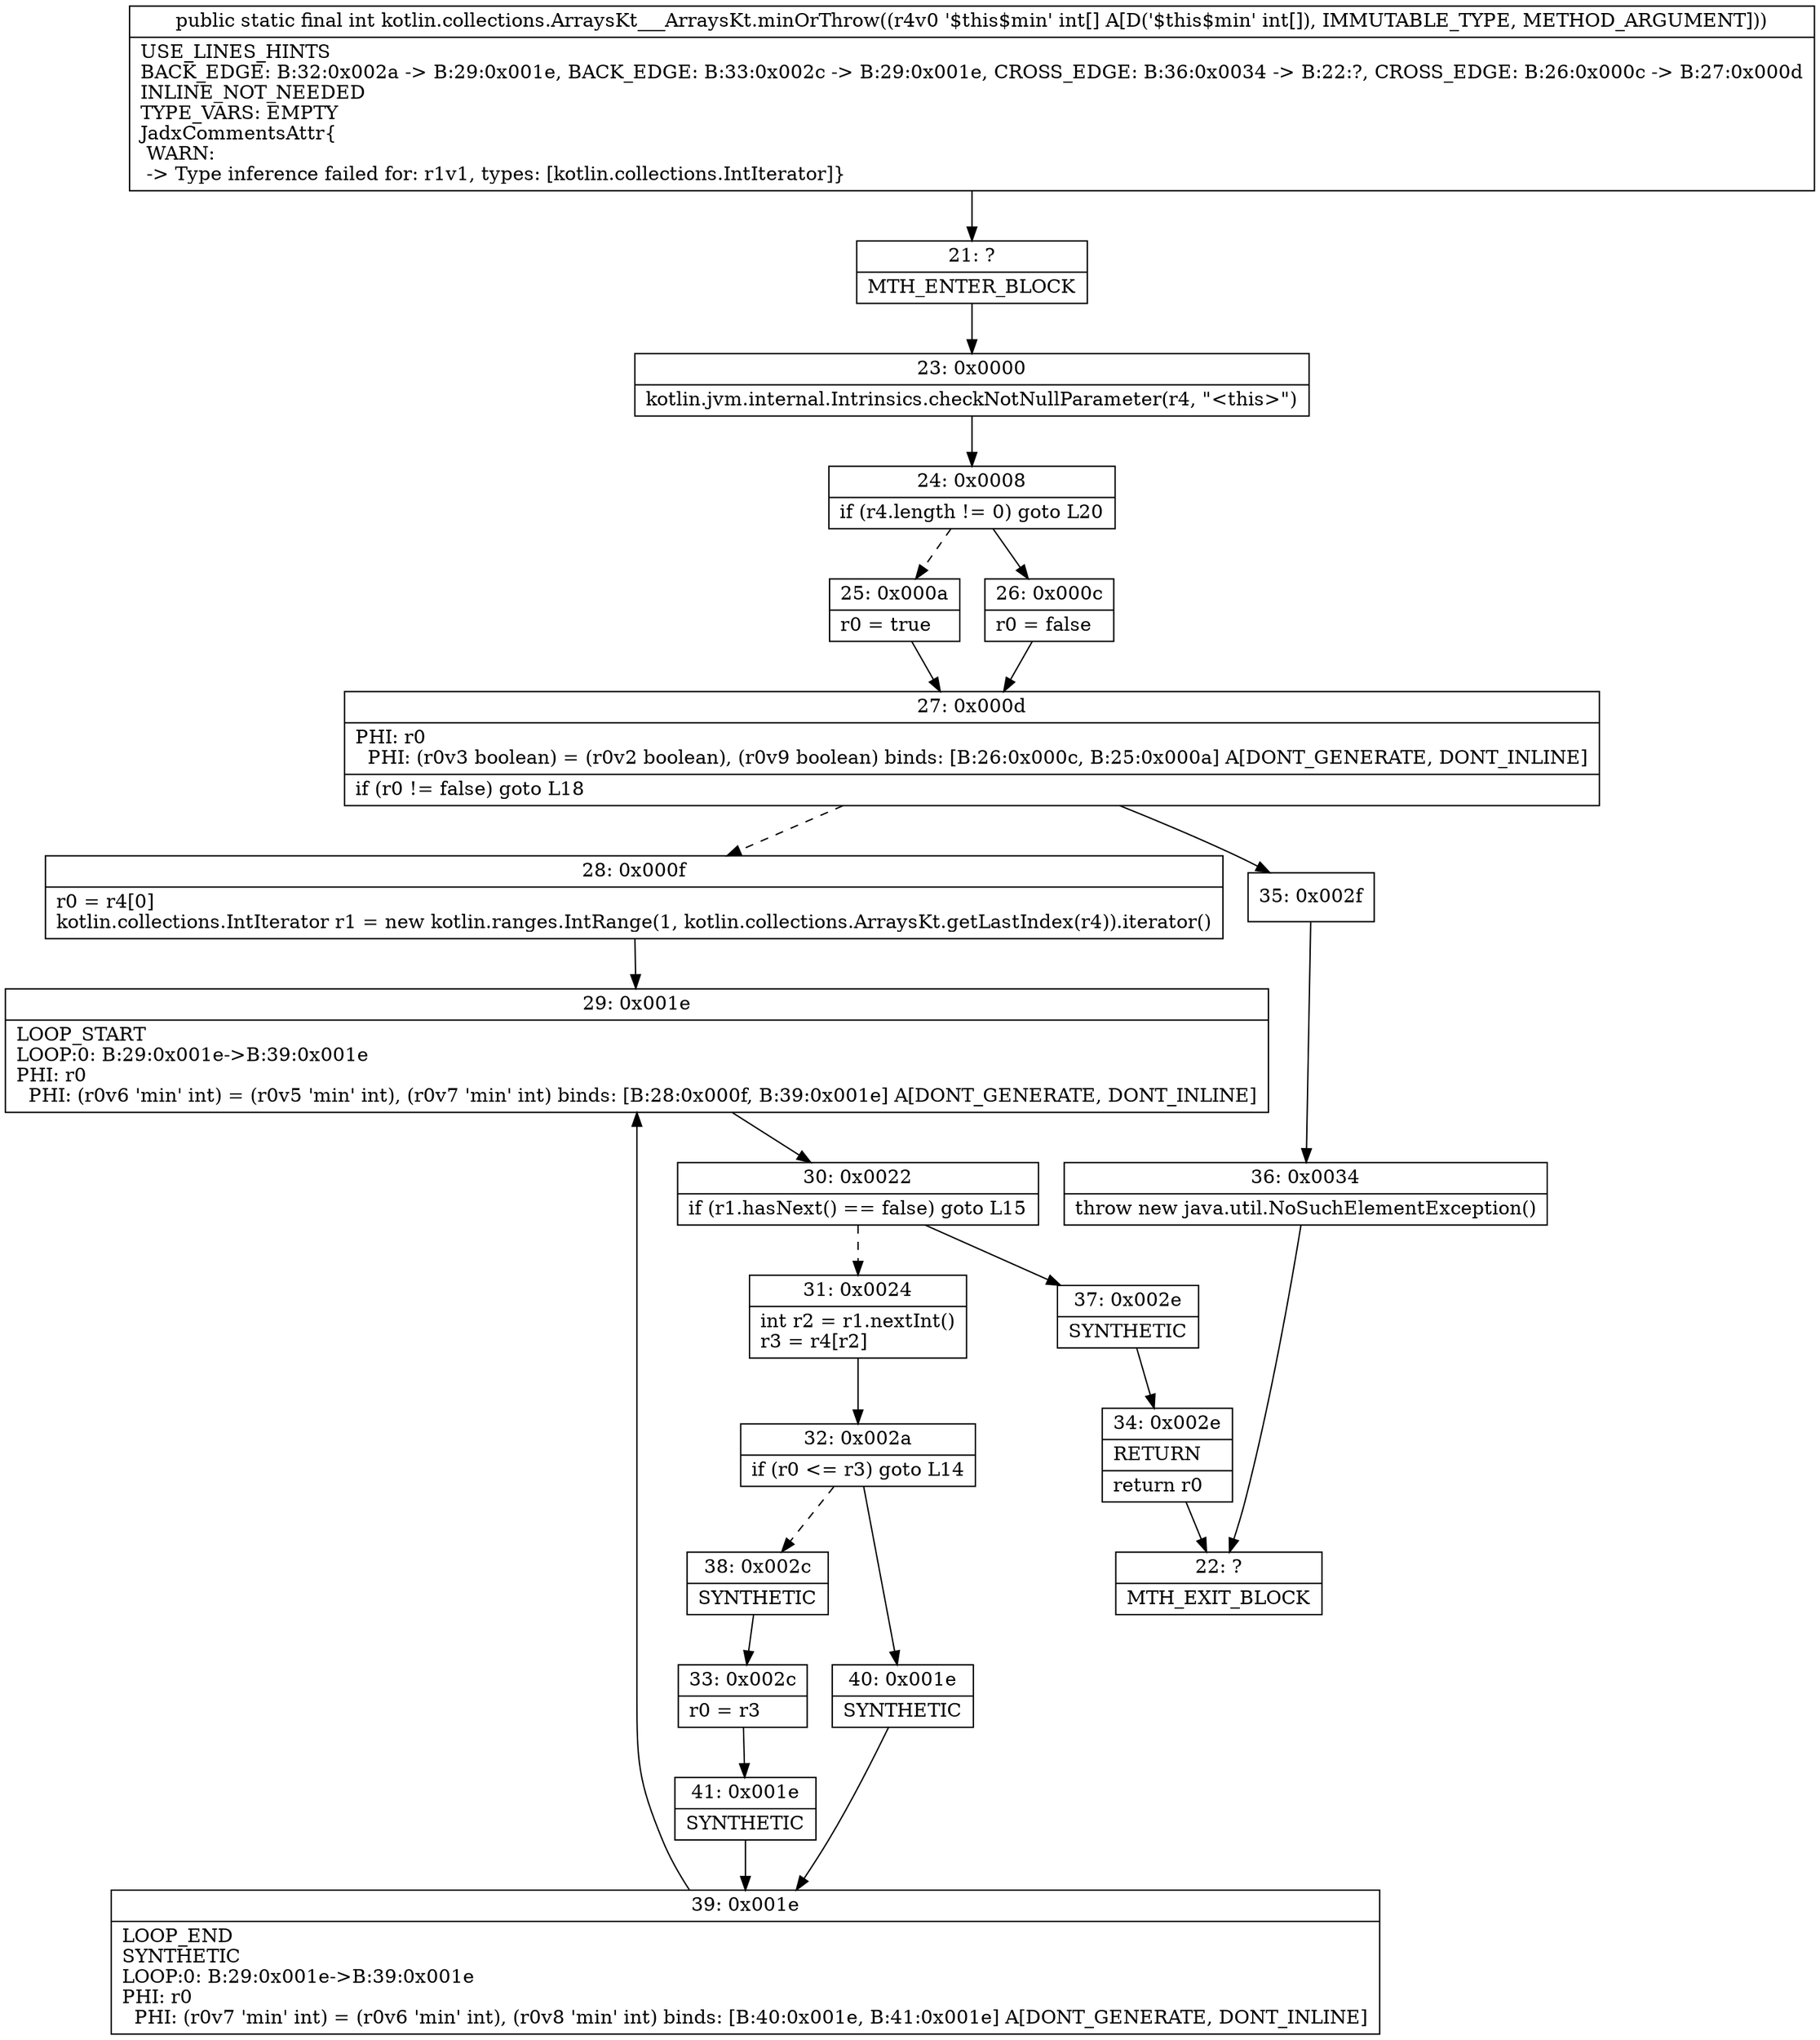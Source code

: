 digraph "CFG forkotlin.collections.ArraysKt___ArraysKt.minOrThrow([I)I" {
Node_21 [shape=record,label="{21\:\ ?|MTH_ENTER_BLOCK\l}"];
Node_23 [shape=record,label="{23\:\ 0x0000|kotlin.jvm.internal.Intrinsics.checkNotNullParameter(r4, \"\<this\>\")\l}"];
Node_24 [shape=record,label="{24\:\ 0x0008|if (r4.length != 0) goto L20\l}"];
Node_25 [shape=record,label="{25\:\ 0x000a|r0 = true\l}"];
Node_27 [shape=record,label="{27\:\ 0x000d|PHI: r0 \l  PHI: (r0v3 boolean) = (r0v2 boolean), (r0v9 boolean) binds: [B:26:0x000c, B:25:0x000a] A[DONT_GENERATE, DONT_INLINE]\l|if (r0 != false) goto L18\l}"];
Node_28 [shape=record,label="{28\:\ 0x000f|r0 = r4[0]\lkotlin.collections.IntIterator r1 = new kotlin.ranges.IntRange(1, kotlin.collections.ArraysKt.getLastIndex(r4)).iterator()\l}"];
Node_29 [shape=record,label="{29\:\ 0x001e|LOOP_START\lLOOP:0: B:29:0x001e\-\>B:39:0x001e\lPHI: r0 \l  PHI: (r0v6 'min' int) = (r0v5 'min' int), (r0v7 'min' int) binds: [B:28:0x000f, B:39:0x001e] A[DONT_GENERATE, DONT_INLINE]\l}"];
Node_30 [shape=record,label="{30\:\ 0x0022|if (r1.hasNext() == false) goto L15\l}"];
Node_31 [shape=record,label="{31\:\ 0x0024|int r2 = r1.nextInt()\lr3 = r4[r2]\l}"];
Node_32 [shape=record,label="{32\:\ 0x002a|if (r0 \<= r3) goto L14\l}"];
Node_38 [shape=record,label="{38\:\ 0x002c|SYNTHETIC\l}"];
Node_33 [shape=record,label="{33\:\ 0x002c|r0 = r3\l}"];
Node_41 [shape=record,label="{41\:\ 0x001e|SYNTHETIC\l}"];
Node_39 [shape=record,label="{39\:\ 0x001e|LOOP_END\lSYNTHETIC\lLOOP:0: B:29:0x001e\-\>B:39:0x001e\lPHI: r0 \l  PHI: (r0v7 'min' int) = (r0v6 'min' int), (r0v8 'min' int) binds: [B:40:0x001e, B:41:0x001e] A[DONT_GENERATE, DONT_INLINE]\l}"];
Node_40 [shape=record,label="{40\:\ 0x001e|SYNTHETIC\l}"];
Node_37 [shape=record,label="{37\:\ 0x002e|SYNTHETIC\l}"];
Node_34 [shape=record,label="{34\:\ 0x002e|RETURN\l|return r0\l}"];
Node_22 [shape=record,label="{22\:\ ?|MTH_EXIT_BLOCK\l}"];
Node_35 [shape=record,label="{35\:\ 0x002f}"];
Node_36 [shape=record,label="{36\:\ 0x0034|throw new java.util.NoSuchElementException()\l}"];
Node_26 [shape=record,label="{26\:\ 0x000c|r0 = false\l}"];
MethodNode[shape=record,label="{public static final int kotlin.collections.ArraysKt___ArraysKt.minOrThrow((r4v0 '$this$min' int[] A[D('$this$min' int[]), IMMUTABLE_TYPE, METHOD_ARGUMENT]))  | USE_LINES_HINTS\lBACK_EDGE: B:32:0x002a \-\> B:29:0x001e, BACK_EDGE: B:33:0x002c \-\> B:29:0x001e, CROSS_EDGE: B:36:0x0034 \-\> B:22:?, CROSS_EDGE: B:26:0x000c \-\> B:27:0x000d\lINLINE_NOT_NEEDED\lTYPE_VARS: EMPTY\lJadxCommentsAttr\{\l WARN: \l \-\> Type inference failed for: r1v1, types: [kotlin.collections.IntIterator]\}\l}"];
MethodNode -> Node_21;Node_21 -> Node_23;
Node_23 -> Node_24;
Node_24 -> Node_25[style=dashed];
Node_24 -> Node_26;
Node_25 -> Node_27;
Node_27 -> Node_28[style=dashed];
Node_27 -> Node_35;
Node_28 -> Node_29;
Node_29 -> Node_30;
Node_30 -> Node_31[style=dashed];
Node_30 -> Node_37;
Node_31 -> Node_32;
Node_32 -> Node_38[style=dashed];
Node_32 -> Node_40;
Node_38 -> Node_33;
Node_33 -> Node_41;
Node_41 -> Node_39;
Node_39 -> Node_29;
Node_40 -> Node_39;
Node_37 -> Node_34;
Node_34 -> Node_22;
Node_35 -> Node_36;
Node_36 -> Node_22;
Node_26 -> Node_27;
}

